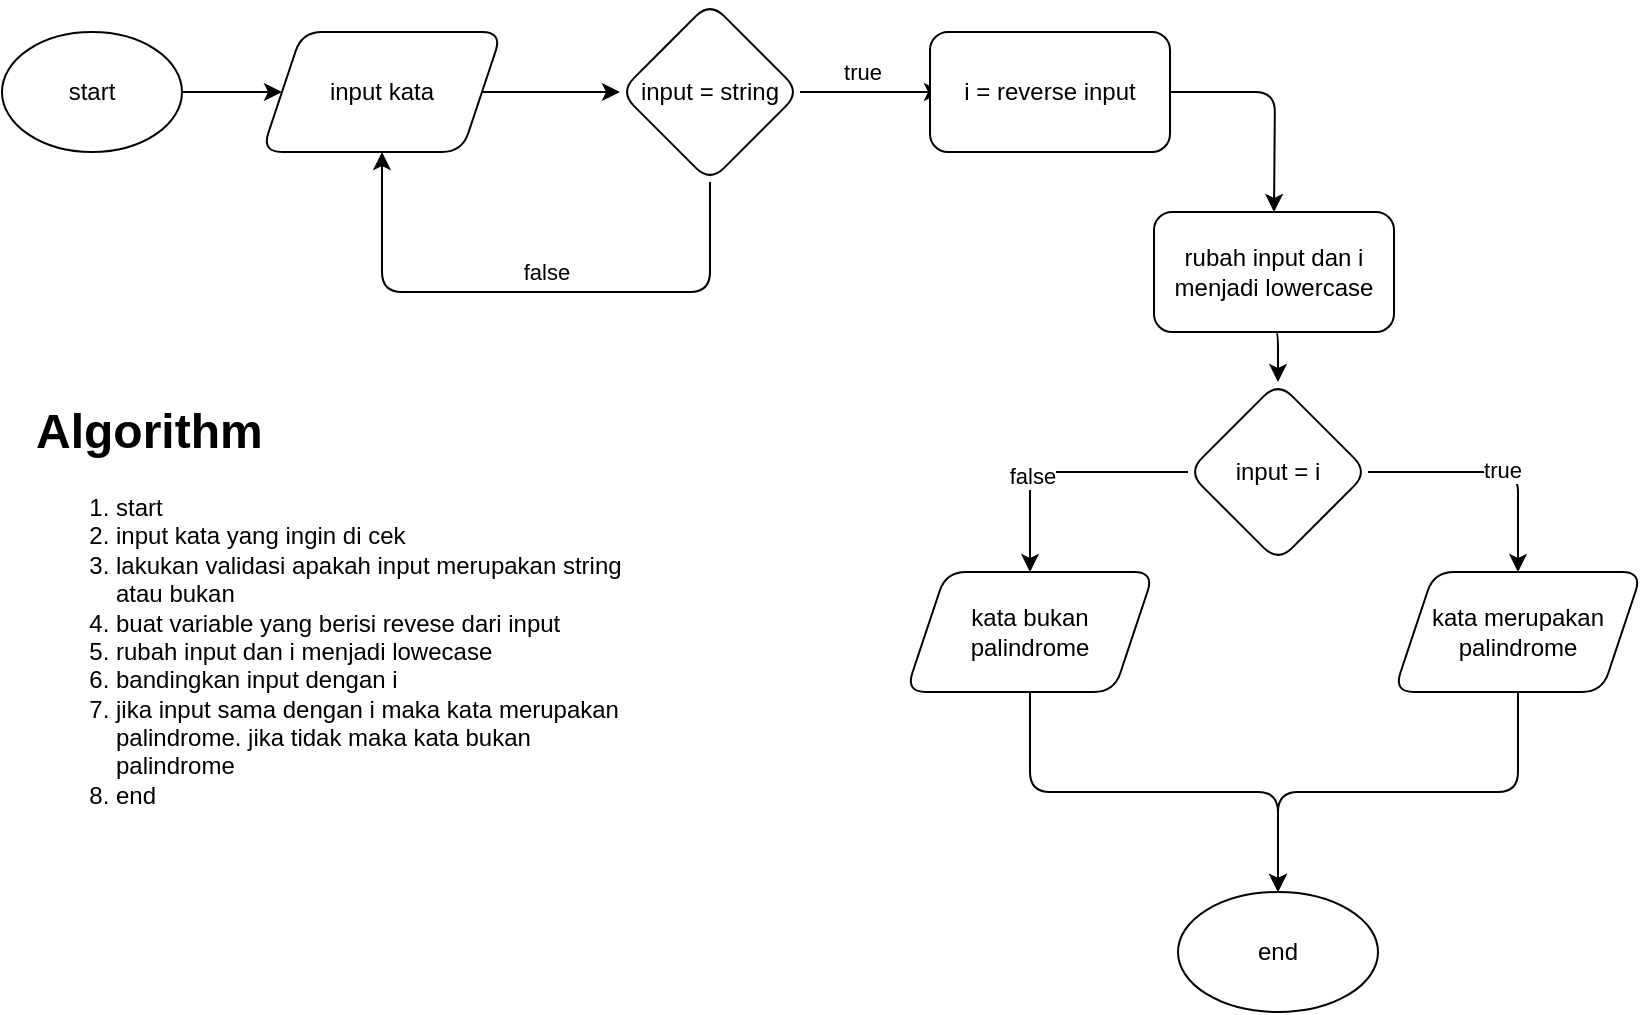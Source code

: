 <mxfile version="21.5.2" type="github" pages="2">
  <diagram id="C5RBs43oDa-KdzZeNtuy" name="Page-1">
    <mxGraphModel dx="880" dy="522" grid="1" gridSize="10" guides="1" tooltips="1" connect="1" arrows="1" fold="1" page="1" pageScale="1" pageWidth="1169" pageHeight="827" math="0" shadow="0">
      <root>
        <mxCell id="WIyWlLk6GJQsqaUBKTNV-0" />
        <mxCell id="WIyWlLk6GJQsqaUBKTNV-1" parent="WIyWlLk6GJQsqaUBKTNV-0" />
        <mxCell id="lJfVtSuaQ22JxJwbS_V7-2" style="edgeStyle=orthogonalEdgeStyle;rounded=1;orthogonalLoop=1;jettySize=auto;html=1;exitX=1;exitY=0.5;exitDx=0;exitDy=0;" parent="WIyWlLk6GJQsqaUBKTNV-1" source="lJfVtSuaQ22JxJwbS_V7-0" target="lJfVtSuaQ22JxJwbS_V7-1" edge="1">
          <mxGeometry relative="1" as="geometry" />
        </mxCell>
        <mxCell id="lJfVtSuaQ22JxJwbS_V7-0" value="start" style="ellipse;whiteSpace=wrap;html=1;rounded=1;" parent="WIyWlLk6GJQsqaUBKTNV-1" vertex="1">
          <mxGeometry x="18" y="190" width="90" height="60" as="geometry" />
        </mxCell>
        <mxCell id="lJfVtSuaQ22JxJwbS_V7-5" value="" style="edgeStyle=orthogonalEdgeStyle;rounded=1;orthogonalLoop=1;jettySize=auto;html=1;entryX=0;entryY=0.5;entryDx=0;entryDy=0;" parent="WIyWlLk6GJQsqaUBKTNV-1" source="lJfVtSuaQ22JxJwbS_V7-1" target="lJfVtSuaQ22JxJwbS_V7-8" edge="1">
          <mxGeometry relative="1" as="geometry">
            <mxPoint x="348" y="220" as="targetPoint" />
            <Array as="points" />
          </mxGeometry>
        </mxCell>
        <mxCell id="lJfVtSuaQ22JxJwbS_V7-1" value="input kata" style="shape=parallelogram;perimeter=parallelogramPerimeter;whiteSpace=wrap;html=1;fixedSize=1;rounded=1;" parent="WIyWlLk6GJQsqaUBKTNV-1" vertex="1">
          <mxGeometry x="148" y="190" width="120" height="60" as="geometry" />
        </mxCell>
        <mxCell id="lJfVtSuaQ22JxJwbS_V7-10" value="" style="edgeStyle=orthogonalEdgeStyle;rounded=1;orthogonalLoop=1;jettySize=auto;html=1;entryX=0;entryY=0.5;entryDx=0;entryDy=0;" parent="WIyWlLk6GJQsqaUBKTNV-1" source="lJfVtSuaQ22JxJwbS_V7-8" edge="1">
          <mxGeometry relative="1" as="geometry">
            <mxPoint x="488" y="220" as="targetPoint" />
          </mxGeometry>
        </mxCell>
        <mxCell id="lJfVtSuaQ22JxJwbS_V7-11" value="true" style="edgeLabel;html=1;align=center;verticalAlign=middle;resizable=0;points=[];rounded=1;" parent="lJfVtSuaQ22JxJwbS_V7-10" vertex="1" connectable="0">
          <mxGeometry x="-0.139" y="2" relative="1" as="geometry">
            <mxPoint y="-8" as="offset" />
          </mxGeometry>
        </mxCell>
        <mxCell id="lJfVtSuaQ22JxJwbS_V7-8" value="input = string" style="rhombus;whiteSpace=wrap;html=1;rounded=1;" parent="WIyWlLk6GJQsqaUBKTNV-1" vertex="1">
          <mxGeometry x="327" y="175" width="90" height="90" as="geometry" />
        </mxCell>
        <mxCell id="lJfVtSuaQ22JxJwbS_V7-12" value="" style="endArrow=classic;html=1;rounded=1;exitX=0.5;exitY=1;exitDx=0;exitDy=0;entryX=0.5;entryY=1;entryDx=0;entryDy=0;" parent="WIyWlLk6GJQsqaUBKTNV-1" source="lJfVtSuaQ22JxJwbS_V7-8" target="lJfVtSuaQ22JxJwbS_V7-1" edge="1">
          <mxGeometry width="50" height="50" relative="1" as="geometry">
            <mxPoint x="338" y="370" as="sourcePoint" />
            <mxPoint x="208" y="320" as="targetPoint" />
            <Array as="points">
              <mxPoint x="372" y="320" />
              <mxPoint x="208" y="320" />
            </Array>
          </mxGeometry>
        </mxCell>
        <mxCell id="lJfVtSuaQ22JxJwbS_V7-13" value="false" style="edgeLabel;html=1;align=center;verticalAlign=middle;resizable=0;points=[];rounded=1;" parent="lJfVtSuaQ22JxJwbS_V7-12" vertex="1" connectable="0">
          <mxGeometry x="-0.073" y="-4" relative="1" as="geometry">
            <mxPoint x="-3" y="-6" as="offset" />
          </mxGeometry>
        </mxCell>
        <mxCell id="5DkDPQBtJgvztW3lo9aw-4" style="edgeStyle=orthogonalEdgeStyle;rounded=1;orthogonalLoop=1;jettySize=auto;html=1;exitX=0.5;exitY=1;exitDx=0;exitDy=0;entryX=0.5;entryY=0;entryDx=0;entryDy=0;" edge="1" parent="WIyWlLk6GJQsqaUBKTNV-1" source="lJfVtSuaQ22JxJwbS_V7-14" target="lJfVtSuaQ22JxJwbS_V7-22">
          <mxGeometry relative="1" as="geometry" />
        </mxCell>
        <mxCell id="lJfVtSuaQ22JxJwbS_V7-14" value="kata bukan &lt;br&gt;palindrome" style="shape=parallelogram;perimeter=parallelogramPerimeter;whiteSpace=wrap;html=1;fixedSize=1;rounded=1;" parent="WIyWlLk6GJQsqaUBKTNV-1" vertex="1">
          <mxGeometry x="470" y="460" width="124" height="60" as="geometry" />
        </mxCell>
        <mxCell id="5DkDPQBtJgvztW3lo9aw-3" style="edgeStyle=orthogonalEdgeStyle;rounded=1;orthogonalLoop=1;jettySize=auto;html=1;exitX=0.5;exitY=1;exitDx=0;exitDy=0;entryX=0.5;entryY=0;entryDx=0;entryDy=0;" edge="1" parent="WIyWlLk6GJQsqaUBKTNV-1" source="lJfVtSuaQ22JxJwbS_V7-20" target="lJfVtSuaQ22JxJwbS_V7-22">
          <mxGeometry relative="1" as="geometry" />
        </mxCell>
        <mxCell id="lJfVtSuaQ22JxJwbS_V7-20" value="kata merupakan palindrome" style="shape=parallelogram;perimeter=parallelogramPerimeter;whiteSpace=wrap;html=1;fixedSize=1;rounded=1;" parent="WIyWlLk6GJQsqaUBKTNV-1" vertex="1">
          <mxGeometry x="714" y="460" width="124" height="60" as="geometry" />
        </mxCell>
        <mxCell id="lJfVtSuaQ22JxJwbS_V7-22" value="end" style="ellipse;whiteSpace=wrap;html=1;rounded=1;" parent="WIyWlLk6GJQsqaUBKTNV-1" vertex="1">
          <mxGeometry x="606" y="620" width="100" height="60" as="geometry" />
        </mxCell>
        <mxCell id="mkv-X2F9aBNXDrb0iuVT-1" style="edgeStyle=orthogonalEdgeStyle;rounded=1;orthogonalLoop=1;jettySize=auto;html=1;exitX=1;exitY=0.5;exitDx=0;exitDy=0;" edge="1" parent="WIyWlLk6GJQsqaUBKTNV-1" source="2rXKHraruIFuwtF8Hl0k-0">
          <mxGeometry relative="1" as="geometry">
            <mxPoint x="654" y="280" as="targetPoint" />
          </mxGeometry>
        </mxCell>
        <mxCell id="2rXKHraruIFuwtF8Hl0k-0" value="i = reverse input" style="rounded=1;whiteSpace=wrap;html=1;" vertex="1" parent="WIyWlLk6GJQsqaUBKTNV-1">
          <mxGeometry x="482" y="190" width="120" height="60" as="geometry" />
        </mxCell>
        <mxCell id="mkv-X2F9aBNXDrb0iuVT-3" style="edgeStyle=orthogonalEdgeStyle;rounded=1;orthogonalLoop=1;jettySize=auto;html=1;exitX=0;exitY=0.5;exitDx=0;exitDy=0;" edge="1" parent="WIyWlLk6GJQsqaUBKTNV-1" source="mkv-X2F9aBNXDrb0iuVT-0" target="lJfVtSuaQ22JxJwbS_V7-14">
          <mxGeometry relative="1" as="geometry">
            <mxPoint x="611" y="370" as="sourcePoint" />
          </mxGeometry>
        </mxCell>
        <mxCell id="mkv-X2F9aBNXDrb0iuVT-5" value="false" style="edgeLabel;html=1;align=center;verticalAlign=middle;resizable=0;points=[];" vertex="1" connectable="0" parent="mkv-X2F9aBNXDrb0iuVT-3">
          <mxGeometry x="0.255" y="1" relative="1" as="geometry">
            <mxPoint as="offset" />
          </mxGeometry>
        </mxCell>
        <mxCell id="5DkDPQBtJgvztW3lo9aw-5" style="edgeStyle=orthogonalEdgeStyle;rounded=1;orthogonalLoop=1;jettySize=auto;html=1;exitX=1;exitY=0.5;exitDx=0;exitDy=0;entryX=0.5;entryY=0;entryDx=0;entryDy=0;" edge="1" parent="WIyWlLk6GJQsqaUBKTNV-1" source="mkv-X2F9aBNXDrb0iuVT-0" target="lJfVtSuaQ22JxJwbS_V7-20">
          <mxGeometry relative="1" as="geometry" />
        </mxCell>
        <mxCell id="5DkDPQBtJgvztW3lo9aw-6" value="true" style="edgeLabel;html=1;align=center;verticalAlign=middle;resizable=0;points=[];" vertex="1" connectable="0" parent="5DkDPQBtJgvztW3lo9aw-5">
          <mxGeometry x="-0.054" y="-1" relative="1" as="geometry">
            <mxPoint x="8" y="-2" as="offset" />
          </mxGeometry>
        </mxCell>
        <mxCell id="mkv-X2F9aBNXDrb0iuVT-0" value="input = i" style="rhombus;whiteSpace=wrap;html=1;rounded=1;" vertex="1" parent="WIyWlLk6GJQsqaUBKTNV-1">
          <mxGeometry x="611" y="365" width="90" height="90" as="geometry" />
        </mxCell>
        <mxCell id="5DkDPQBtJgvztW3lo9aw-0" value="&lt;h1&gt;Algorithm&lt;/h1&gt;&lt;div&gt;&lt;ol&gt;&lt;li&gt;start&lt;/li&gt;&lt;li&gt;input kata yang ingin di cek&lt;/li&gt;&lt;li&gt;lakukan validasi apakah input merupakan string atau bukan&lt;/li&gt;&lt;li&gt;buat variable yang berisi revese dari input&lt;/li&gt;&lt;li&gt;rubah input dan i menjadi lowecase&lt;/li&gt;&lt;li&gt;bandingkan input dengan i&lt;/li&gt;&lt;li&gt;jika input sama dengan i maka kata merupakan palindrome. jika tidak maka kata bukan palindrome&lt;/li&gt;&lt;li&gt;end&lt;/li&gt;&lt;/ol&gt;&lt;/div&gt;" style="text;html=1;strokeColor=none;fillColor=none;spacing=5;spacingTop=-20;whiteSpace=wrap;overflow=hidden;rounded=0;" vertex="1" parent="WIyWlLk6GJQsqaUBKTNV-1">
          <mxGeometry x="30" y="370" width="310" height="240" as="geometry" />
        </mxCell>
        <mxCell id="5DkDPQBtJgvztW3lo9aw-2" style="edgeStyle=orthogonalEdgeStyle;rounded=1;orthogonalLoop=1;jettySize=auto;html=1;exitX=0.5;exitY=1;exitDx=0;exitDy=0;entryX=0.5;entryY=0;entryDx=0;entryDy=0;" edge="1" parent="WIyWlLk6GJQsqaUBKTNV-1" source="5DkDPQBtJgvztW3lo9aw-1" target="mkv-X2F9aBNXDrb0iuVT-0">
          <mxGeometry relative="1" as="geometry" />
        </mxCell>
        <mxCell id="5DkDPQBtJgvztW3lo9aw-1" value="rubah input dan i menjadi lowercase" style="rounded=1;whiteSpace=wrap;html=1;" vertex="1" parent="WIyWlLk6GJQsqaUBKTNV-1">
          <mxGeometry x="594" y="280" width="120" height="60" as="geometry" />
        </mxCell>
      </root>
    </mxGraphModel>
  </diagram>
  <diagram id="X0jjPVXPz5QEUcgH71UL" name="Page-2">
    <mxGraphModel dx="880" dy="522" grid="1" gridSize="10" guides="1" tooltips="1" connect="1" arrows="1" fold="1" page="1" pageScale="1" pageWidth="827" pageHeight="1169" math="0" shadow="0">
      <root>
        <mxCell id="0" />
        <mxCell id="1" parent="0" />
        <mxCell id="vsXiDQH71KmeYD0qyTqh-3" value="" style="edgeStyle=orthogonalEdgeStyle;rounded=1;orthogonalLoop=1;jettySize=auto;html=1;" edge="1" parent="1" source="vsXiDQH71KmeYD0qyTqh-1" target="vsXiDQH71KmeYD0qyTqh-2">
          <mxGeometry relative="1" as="geometry" />
        </mxCell>
        <mxCell id="vsXiDQH71KmeYD0qyTqh-1" value="start" style="ellipse;whiteSpace=wrap;html=1;rounded=1;" vertex="1" parent="1">
          <mxGeometry x="294" y="10" width="96" height="60" as="geometry" />
        </mxCell>
        <mxCell id="vsXiDQH71KmeYD0qyTqh-7" value="" style="edgeStyle=orthogonalEdgeStyle;rounded=1;orthogonalLoop=1;jettySize=auto;html=1;" edge="1" parent="1" source="vsXiDQH71KmeYD0qyTqh-2" target="vsXiDQH71KmeYD0qyTqh-6">
          <mxGeometry relative="1" as="geometry" />
        </mxCell>
        <mxCell id="vsXiDQH71KmeYD0qyTqh-2" value="input kalimat" style="shape=parallelogram;perimeter=parallelogramPerimeter;whiteSpace=wrap;html=1;fixedSize=1;rounded=1;" vertex="1" parent="1">
          <mxGeometry x="282" y="100" width="120" height="60" as="geometry" />
        </mxCell>
        <mxCell id="vsXiDQH71KmeYD0qyTqh-11" value="" style="edgeStyle=orthogonalEdgeStyle;rounded=1;orthogonalLoop=1;jettySize=auto;html=1;" edge="1" parent="1" source="vsXiDQH71KmeYD0qyTqh-6" target="vsXiDQH71KmeYD0qyTqh-10">
          <mxGeometry relative="1" as="geometry" />
        </mxCell>
        <mxCell id="vsXiDQH71KmeYD0qyTqh-12" value="true" style="edgeLabel;html=1;align=center;verticalAlign=middle;resizable=0;points=[];" vertex="1" connectable="0" parent="vsXiDQH71KmeYD0qyTqh-11">
          <mxGeometry x="-0.289" y="-3" relative="1" as="geometry">
            <mxPoint x="2" y="3" as="offset" />
          </mxGeometry>
        </mxCell>
        <mxCell id="vsXiDQH71KmeYD0qyTqh-6" value="input &lt;br&gt;=&lt;br&gt;&amp;nbsp;string" style="rhombus;whiteSpace=wrap;html=1;rounded=1;" vertex="1" parent="1">
          <mxGeometry x="302" y="200" width="80" height="80" as="geometry" />
        </mxCell>
        <mxCell id="vsXiDQH71KmeYD0qyTqh-8" value="" style="endArrow=classic;html=1;rounded=1;exitX=1;exitY=0.5;exitDx=0;exitDy=0;entryX=1;entryY=0.5;entryDx=0;entryDy=0;" edge="1" parent="1" source="vsXiDQH71KmeYD0qyTqh-6" target="vsXiDQH71KmeYD0qyTqh-2">
          <mxGeometry width="50" height="50" relative="1" as="geometry">
            <mxPoint x="418" y="250" as="sourcePoint" />
            <mxPoint x="468" y="200" as="targetPoint" />
            <Array as="points">
              <mxPoint x="448" y="240" />
              <mxPoint x="448" y="130" />
            </Array>
          </mxGeometry>
        </mxCell>
        <mxCell id="vsXiDQH71KmeYD0qyTqh-9" value="false" style="edgeLabel;html=1;align=center;verticalAlign=middle;resizable=0;points=[];" vertex="1" connectable="0" parent="vsXiDQH71KmeYD0qyTqh-8">
          <mxGeometry x="0.095" y="-4" relative="1" as="geometry">
            <mxPoint x="-3" as="offset" />
          </mxGeometry>
        </mxCell>
        <mxCell id="IOctrPQvCP3SE1TMyEhK-1" style="edgeStyle=orthogonalEdgeStyle;rounded=1;orthogonalLoop=1;jettySize=auto;html=1;exitX=1;exitY=0.5;exitDx=0;exitDy=0;" edge="1" parent="1" source="vsXiDQH71KmeYD0qyTqh-10" target="vsXiDQH71KmeYD0qyTqh-13">
          <mxGeometry relative="1" as="geometry" />
        </mxCell>
        <mxCell id="vsXiDQH71KmeYD0qyTqh-10" value="input di split berdasarkan spasi" style="whiteSpace=wrap;html=1;rounded=1;" vertex="1" parent="1">
          <mxGeometry x="282" y="330" width="120" height="60" as="geometry" />
        </mxCell>
        <mxCell id="vsXiDQH71KmeYD0qyTqh-16" value="" style="edgeStyle=orthogonalEdgeStyle;rounded=1;orthogonalLoop=1;jettySize=auto;html=1;" edge="1" parent="1" source="vsXiDQH71KmeYD0qyTqh-13" target="vsXiDQH71KmeYD0qyTqh-15">
          <mxGeometry relative="1" as="geometry" />
        </mxCell>
        <mxCell id="vsXiDQH71KmeYD0qyTqh-13" value="input di reverse" style="whiteSpace=wrap;html=1;rounded=1;" vertex="1" parent="1">
          <mxGeometry x="402" y="420" width="120" height="60" as="geometry" />
        </mxCell>
        <mxCell id="kaD3ToQhMLpuxvdNghRa-3" style="edgeStyle=orthogonalEdgeStyle;rounded=1;orthogonalLoop=1;jettySize=auto;html=1;exitX=0.5;exitY=1;exitDx=0;exitDy=0;" edge="1" parent="1" source="vsXiDQH71KmeYD0qyTqh-15" target="kaD3ToQhMLpuxvdNghRa-2">
          <mxGeometry relative="1" as="geometry" />
        </mxCell>
        <mxCell id="vsXiDQH71KmeYD0qyTqh-15" value="lakukan spread input" style="whiteSpace=wrap;html=1;rounded=1;" vertex="1" parent="1">
          <mxGeometry x="162" y="420" width="120" height="60" as="geometry" />
        </mxCell>
        <mxCell id="kaD3ToQhMLpuxvdNghRa-5" style="edgeStyle=orthogonalEdgeStyle;rounded=1;orthogonalLoop=1;jettySize=auto;html=1;exitX=0.5;exitY=1;exitDx=0;exitDy=0;entryX=0.5;entryY=0;entryDx=0;entryDy=0;" edge="1" parent="1" source="kaD3ToQhMLpuxvdNghRa-2" target="kaD3ToQhMLpuxvdNghRa-4">
          <mxGeometry relative="1" as="geometry" />
        </mxCell>
        <mxCell id="kaD3ToQhMLpuxvdNghRa-2" value="output, &lt;br&gt;kalimat yang sudah &lt;br&gt;dirubah urutannya" style="shape=parallelogram;perimeter=parallelogramPerimeter;whiteSpace=wrap;html=1;fixedSize=1;rounded=1;" vertex="1" parent="1">
          <mxGeometry x="274" y="520" width="136" height="70" as="geometry" />
        </mxCell>
        <mxCell id="kaD3ToQhMLpuxvdNghRa-4" value="end" style="ellipse;whiteSpace=wrap;html=1;rounded=1;" vertex="1" parent="1">
          <mxGeometry x="289" y="630" width="106" height="70" as="geometry" />
        </mxCell>
        <mxCell id="y0gCFgdvzbRdo3ucz2jR-1" value="&lt;h1&gt;Algorithm&lt;/h1&gt;&lt;div&gt;&lt;ol&gt;&lt;li&gt;start&lt;/li&gt;&lt;li&gt;input kalimat yang akan dirubah&lt;/li&gt;&lt;li&gt;lakukan validasi apakah input merupakan string atau bukan&lt;/li&gt;&lt;li&gt;split input berdasarkan spasi&lt;/li&gt;&lt;li&gt;setelah di split, reverse input&lt;/li&gt;&lt;li&gt;setelah di reverse, spread input&lt;/li&gt;&lt;li&gt;outputnya menjadi kalimat yang sudah dirubah urutannya.&lt;/li&gt;&lt;li&gt;end&lt;/li&gt;&lt;/ol&gt;&lt;/div&gt;" style="text;html=1;strokeColor=none;fillColor=none;spacing=5;spacingTop=-20;whiteSpace=wrap;overflow=hidden;rounded=0;align=left;" vertex="1" parent="1">
          <mxGeometry x="540" y="81" width="280" height="300" as="geometry" />
        </mxCell>
      </root>
    </mxGraphModel>
  </diagram>
</mxfile>
